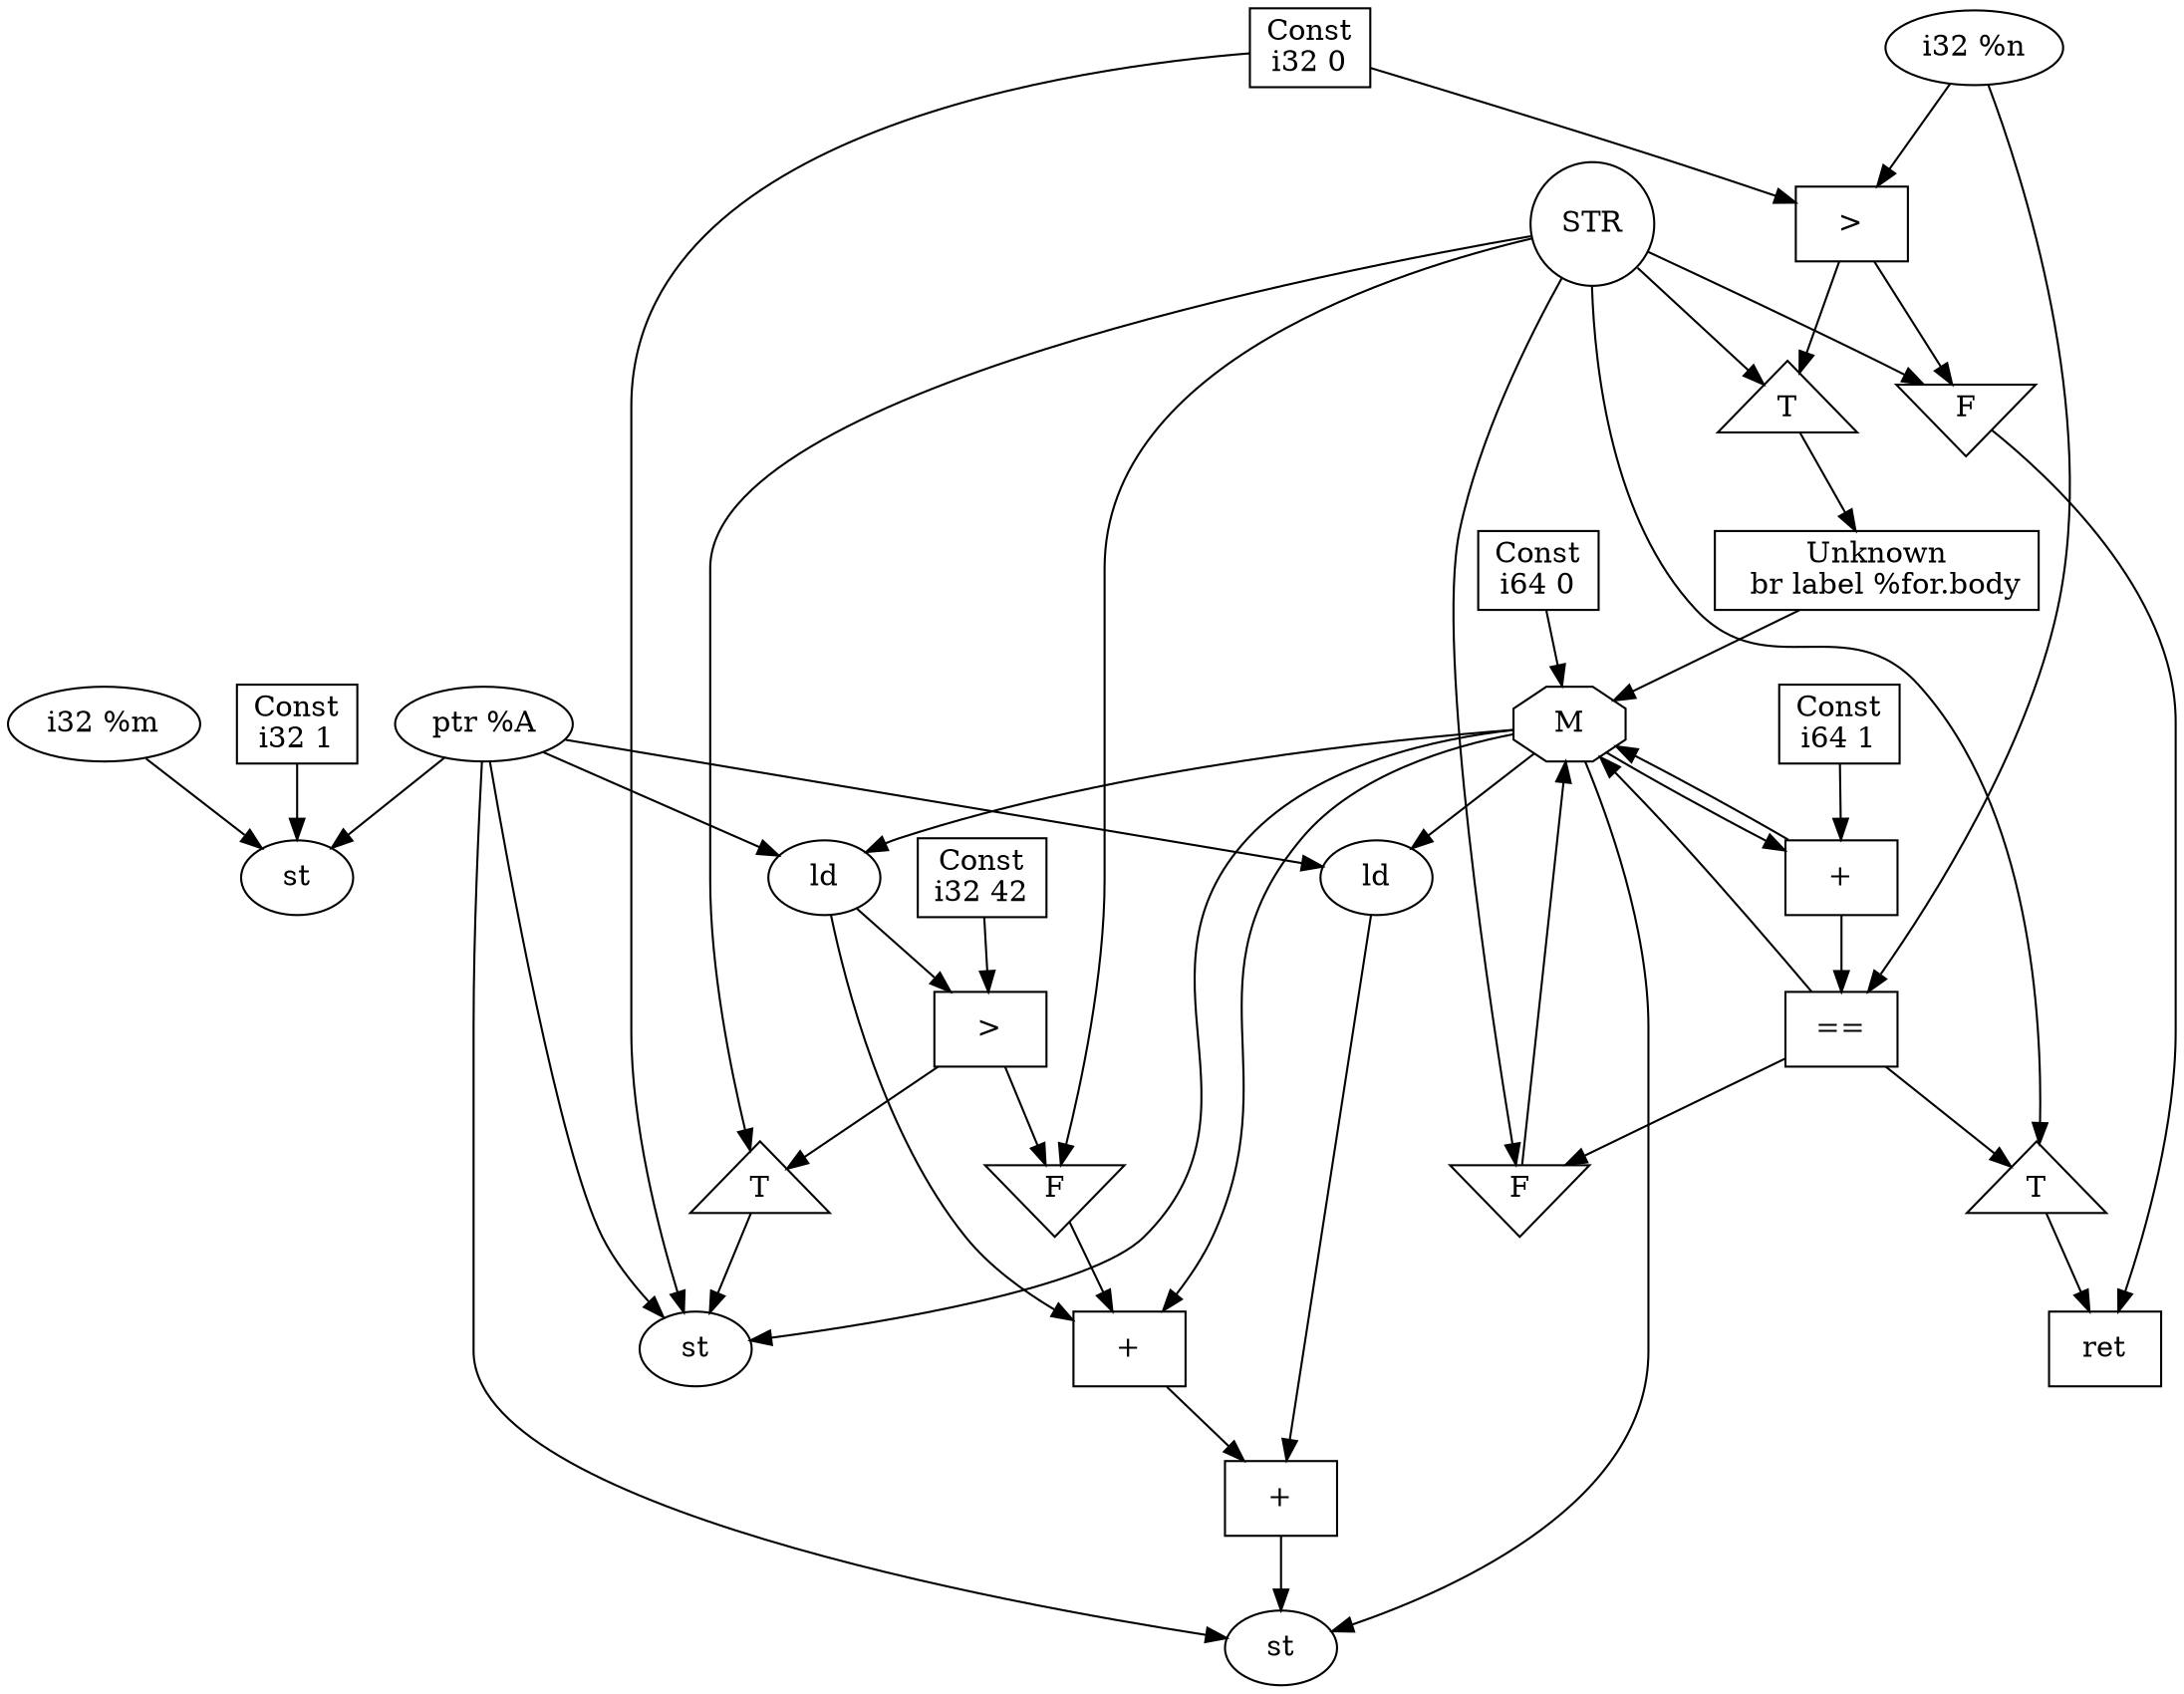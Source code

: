 digraph "custom_dfg" {
  "node0" [label="st", shape="ellipse"];
  "node1" [label=">", shape="box"];
  "node2" [label="Unknown\n  br label %for.body", shape="box"];
  "node3" [label="ret", shape="box"];
  "node4" [label="M", shape="octagon"];
  "node5" [label="ld", shape="ellipse"];
  "node6" [label=">", shape="box"];
  "node7" [label="st", shape="ellipse"];
  "node8" [label="+", shape="box"];
  "node9" [label="ld", shape="ellipse"];
  "node10" [label="+", shape="box"];
  "node11" [label="st", shape="ellipse"];
  "node12" [label="+", shape="box"];
  "node13" [label="==", shape="box"];
  "node14" [label="T", shape="triangle"];
  "node15" [label="F", shape="invtriangle"];
  "node16" [label="STR", shape="circle"];
  "node17" [label="T", shape="triangle"];
  "node18" [label="F", shape="invtriangle"];
  "node19" [label="T", shape="triangle"];
  "node20" [label="F", shape="invtriangle"];
  "node21" [label="ptr %A", shape="ellipse"];
  "node22" [label="i32 %n", shape="ellipse"];
  "node23" [label="i32 %m", shape="ellipse"];
  "node24" [label="Const\ni32 1", shape="box"];
  "node25" [label="Const\ni32 0", shape="box"];
  "node26" [label="Const\ni64 0", shape="box"];
  "node27" [label="Const\ni32 42", shape="box"];
  "node28" [label="Const\ni64 1", shape="box"];
  "node1" -> "node14";
  "node1" -> "node15";
  "node16" -> "node14";
  "node16" -> "node15";
  "node14" -> "node2";
  "node15" -> "node3";
  "node6" -> "node17";
  "node6" -> "node18";
  "node16" -> "node17";
  "node16" -> "node18";
  "node17" -> "node7";
  "node18" -> "node8";
  "node13" -> "node19";
  "node13" -> "node20";
  "node16" -> "node19";
  "node16" -> "node20";
  "node19" -> "node3";
  "node20" -> "node4";
  "node21" -> "node0";
  "node24" -> "node0";
  "node23" -> "node0";
  "node25" -> "node1";
  "node22" -> "node13";
  "node26" -> "node4";
  "node21" -> "node11";
  "node4" -> "node11";
  "node21" -> "node9";
  "node4" -> "node9";
  "node21" -> "node7";
  "node4" -> "node7";
  "node21" -> "node5";
  "node4" -> "node5";
  "node5" -> "node8";
  "node5" -> "node6";
  "node27" -> "node6";
  "node25" -> "node7";
  "node4" -> "node8";
  "node8" -> "node10";
  "node9" -> "node10";
  "node10" -> "node11";
  "node28" -> "node12";
  "node12" -> "node13";
  "node2" -> "node4";
  "node13" -> "node4";
  "node12" -> "node4";
  "node4" -> "node12";
  "node22" -> "node1";
}
